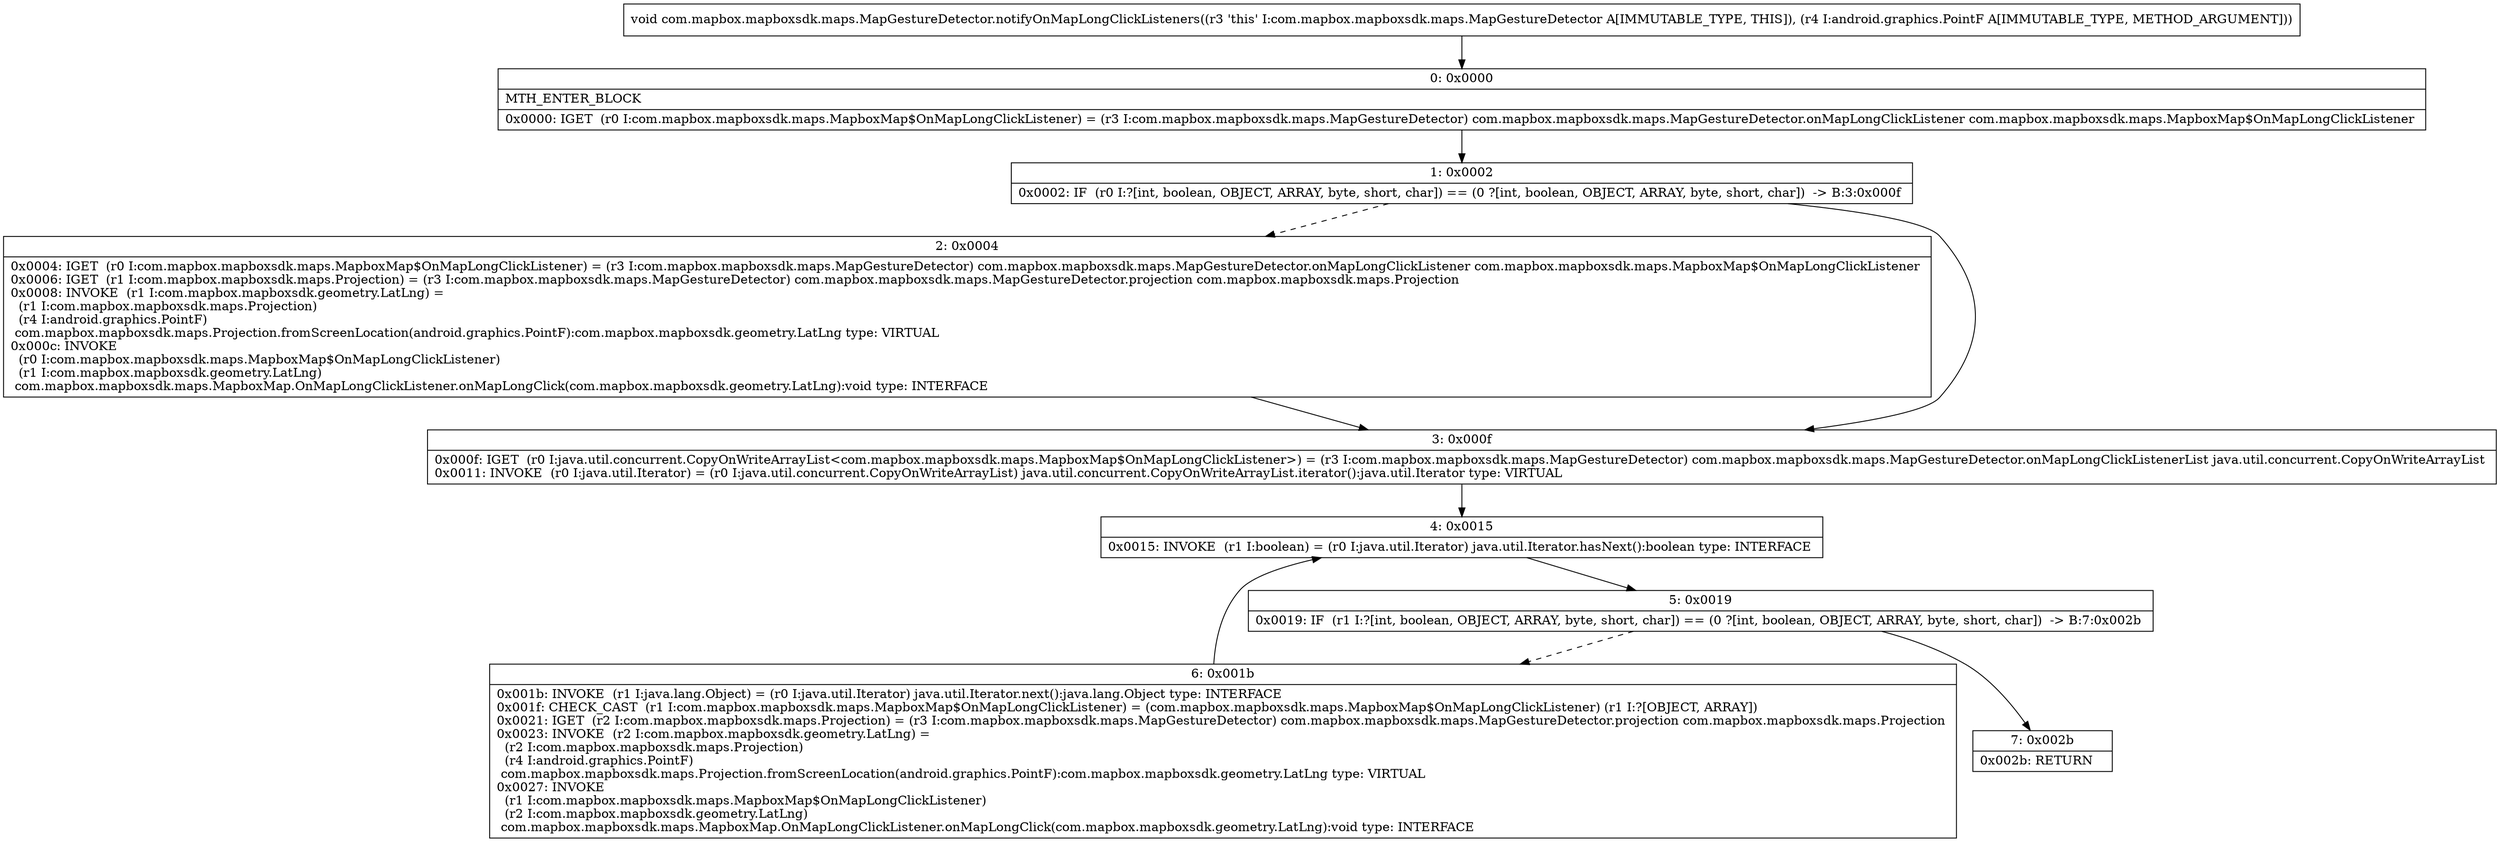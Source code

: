 digraph "CFG forcom.mapbox.mapboxsdk.maps.MapGestureDetector.notifyOnMapLongClickListeners(Landroid\/graphics\/PointF;)V" {
Node_0 [shape=record,label="{0\:\ 0x0000|MTH_ENTER_BLOCK\l|0x0000: IGET  (r0 I:com.mapbox.mapboxsdk.maps.MapboxMap$OnMapLongClickListener) = (r3 I:com.mapbox.mapboxsdk.maps.MapGestureDetector) com.mapbox.mapboxsdk.maps.MapGestureDetector.onMapLongClickListener com.mapbox.mapboxsdk.maps.MapboxMap$OnMapLongClickListener \l}"];
Node_1 [shape=record,label="{1\:\ 0x0002|0x0002: IF  (r0 I:?[int, boolean, OBJECT, ARRAY, byte, short, char]) == (0 ?[int, boolean, OBJECT, ARRAY, byte, short, char])  \-\> B:3:0x000f \l}"];
Node_2 [shape=record,label="{2\:\ 0x0004|0x0004: IGET  (r0 I:com.mapbox.mapboxsdk.maps.MapboxMap$OnMapLongClickListener) = (r3 I:com.mapbox.mapboxsdk.maps.MapGestureDetector) com.mapbox.mapboxsdk.maps.MapGestureDetector.onMapLongClickListener com.mapbox.mapboxsdk.maps.MapboxMap$OnMapLongClickListener \l0x0006: IGET  (r1 I:com.mapbox.mapboxsdk.maps.Projection) = (r3 I:com.mapbox.mapboxsdk.maps.MapGestureDetector) com.mapbox.mapboxsdk.maps.MapGestureDetector.projection com.mapbox.mapboxsdk.maps.Projection \l0x0008: INVOKE  (r1 I:com.mapbox.mapboxsdk.geometry.LatLng) = \l  (r1 I:com.mapbox.mapboxsdk.maps.Projection)\l  (r4 I:android.graphics.PointF)\l com.mapbox.mapboxsdk.maps.Projection.fromScreenLocation(android.graphics.PointF):com.mapbox.mapboxsdk.geometry.LatLng type: VIRTUAL \l0x000c: INVOKE  \l  (r0 I:com.mapbox.mapboxsdk.maps.MapboxMap$OnMapLongClickListener)\l  (r1 I:com.mapbox.mapboxsdk.geometry.LatLng)\l com.mapbox.mapboxsdk.maps.MapboxMap.OnMapLongClickListener.onMapLongClick(com.mapbox.mapboxsdk.geometry.LatLng):void type: INTERFACE \l}"];
Node_3 [shape=record,label="{3\:\ 0x000f|0x000f: IGET  (r0 I:java.util.concurrent.CopyOnWriteArrayList\<com.mapbox.mapboxsdk.maps.MapboxMap$OnMapLongClickListener\>) = (r3 I:com.mapbox.mapboxsdk.maps.MapGestureDetector) com.mapbox.mapboxsdk.maps.MapGestureDetector.onMapLongClickListenerList java.util.concurrent.CopyOnWriteArrayList \l0x0011: INVOKE  (r0 I:java.util.Iterator) = (r0 I:java.util.concurrent.CopyOnWriteArrayList) java.util.concurrent.CopyOnWriteArrayList.iterator():java.util.Iterator type: VIRTUAL \l}"];
Node_4 [shape=record,label="{4\:\ 0x0015|0x0015: INVOKE  (r1 I:boolean) = (r0 I:java.util.Iterator) java.util.Iterator.hasNext():boolean type: INTERFACE \l}"];
Node_5 [shape=record,label="{5\:\ 0x0019|0x0019: IF  (r1 I:?[int, boolean, OBJECT, ARRAY, byte, short, char]) == (0 ?[int, boolean, OBJECT, ARRAY, byte, short, char])  \-\> B:7:0x002b \l}"];
Node_6 [shape=record,label="{6\:\ 0x001b|0x001b: INVOKE  (r1 I:java.lang.Object) = (r0 I:java.util.Iterator) java.util.Iterator.next():java.lang.Object type: INTERFACE \l0x001f: CHECK_CAST  (r1 I:com.mapbox.mapboxsdk.maps.MapboxMap$OnMapLongClickListener) = (com.mapbox.mapboxsdk.maps.MapboxMap$OnMapLongClickListener) (r1 I:?[OBJECT, ARRAY]) \l0x0021: IGET  (r2 I:com.mapbox.mapboxsdk.maps.Projection) = (r3 I:com.mapbox.mapboxsdk.maps.MapGestureDetector) com.mapbox.mapboxsdk.maps.MapGestureDetector.projection com.mapbox.mapboxsdk.maps.Projection \l0x0023: INVOKE  (r2 I:com.mapbox.mapboxsdk.geometry.LatLng) = \l  (r2 I:com.mapbox.mapboxsdk.maps.Projection)\l  (r4 I:android.graphics.PointF)\l com.mapbox.mapboxsdk.maps.Projection.fromScreenLocation(android.graphics.PointF):com.mapbox.mapboxsdk.geometry.LatLng type: VIRTUAL \l0x0027: INVOKE  \l  (r1 I:com.mapbox.mapboxsdk.maps.MapboxMap$OnMapLongClickListener)\l  (r2 I:com.mapbox.mapboxsdk.geometry.LatLng)\l com.mapbox.mapboxsdk.maps.MapboxMap.OnMapLongClickListener.onMapLongClick(com.mapbox.mapboxsdk.geometry.LatLng):void type: INTERFACE \l}"];
Node_7 [shape=record,label="{7\:\ 0x002b|0x002b: RETURN   \l}"];
MethodNode[shape=record,label="{void com.mapbox.mapboxsdk.maps.MapGestureDetector.notifyOnMapLongClickListeners((r3 'this' I:com.mapbox.mapboxsdk.maps.MapGestureDetector A[IMMUTABLE_TYPE, THIS]), (r4 I:android.graphics.PointF A[IMMUTABLE_TYPE, METHOD_ARGUMENT])) }"];
MethodNode -> Node_0;
Node_0 -> Node_1;
Node_1 -> Node_2[style=dashed];
Node_1 -> Node_3;
Node_2 -> Node_3;
Node_3 -> Node_4;
Node_4 -> Node_5;
Node_5 -> Node_6[style=dashed];
Node_5 -> Node_7;
Node_6 -> Node_4;
}

